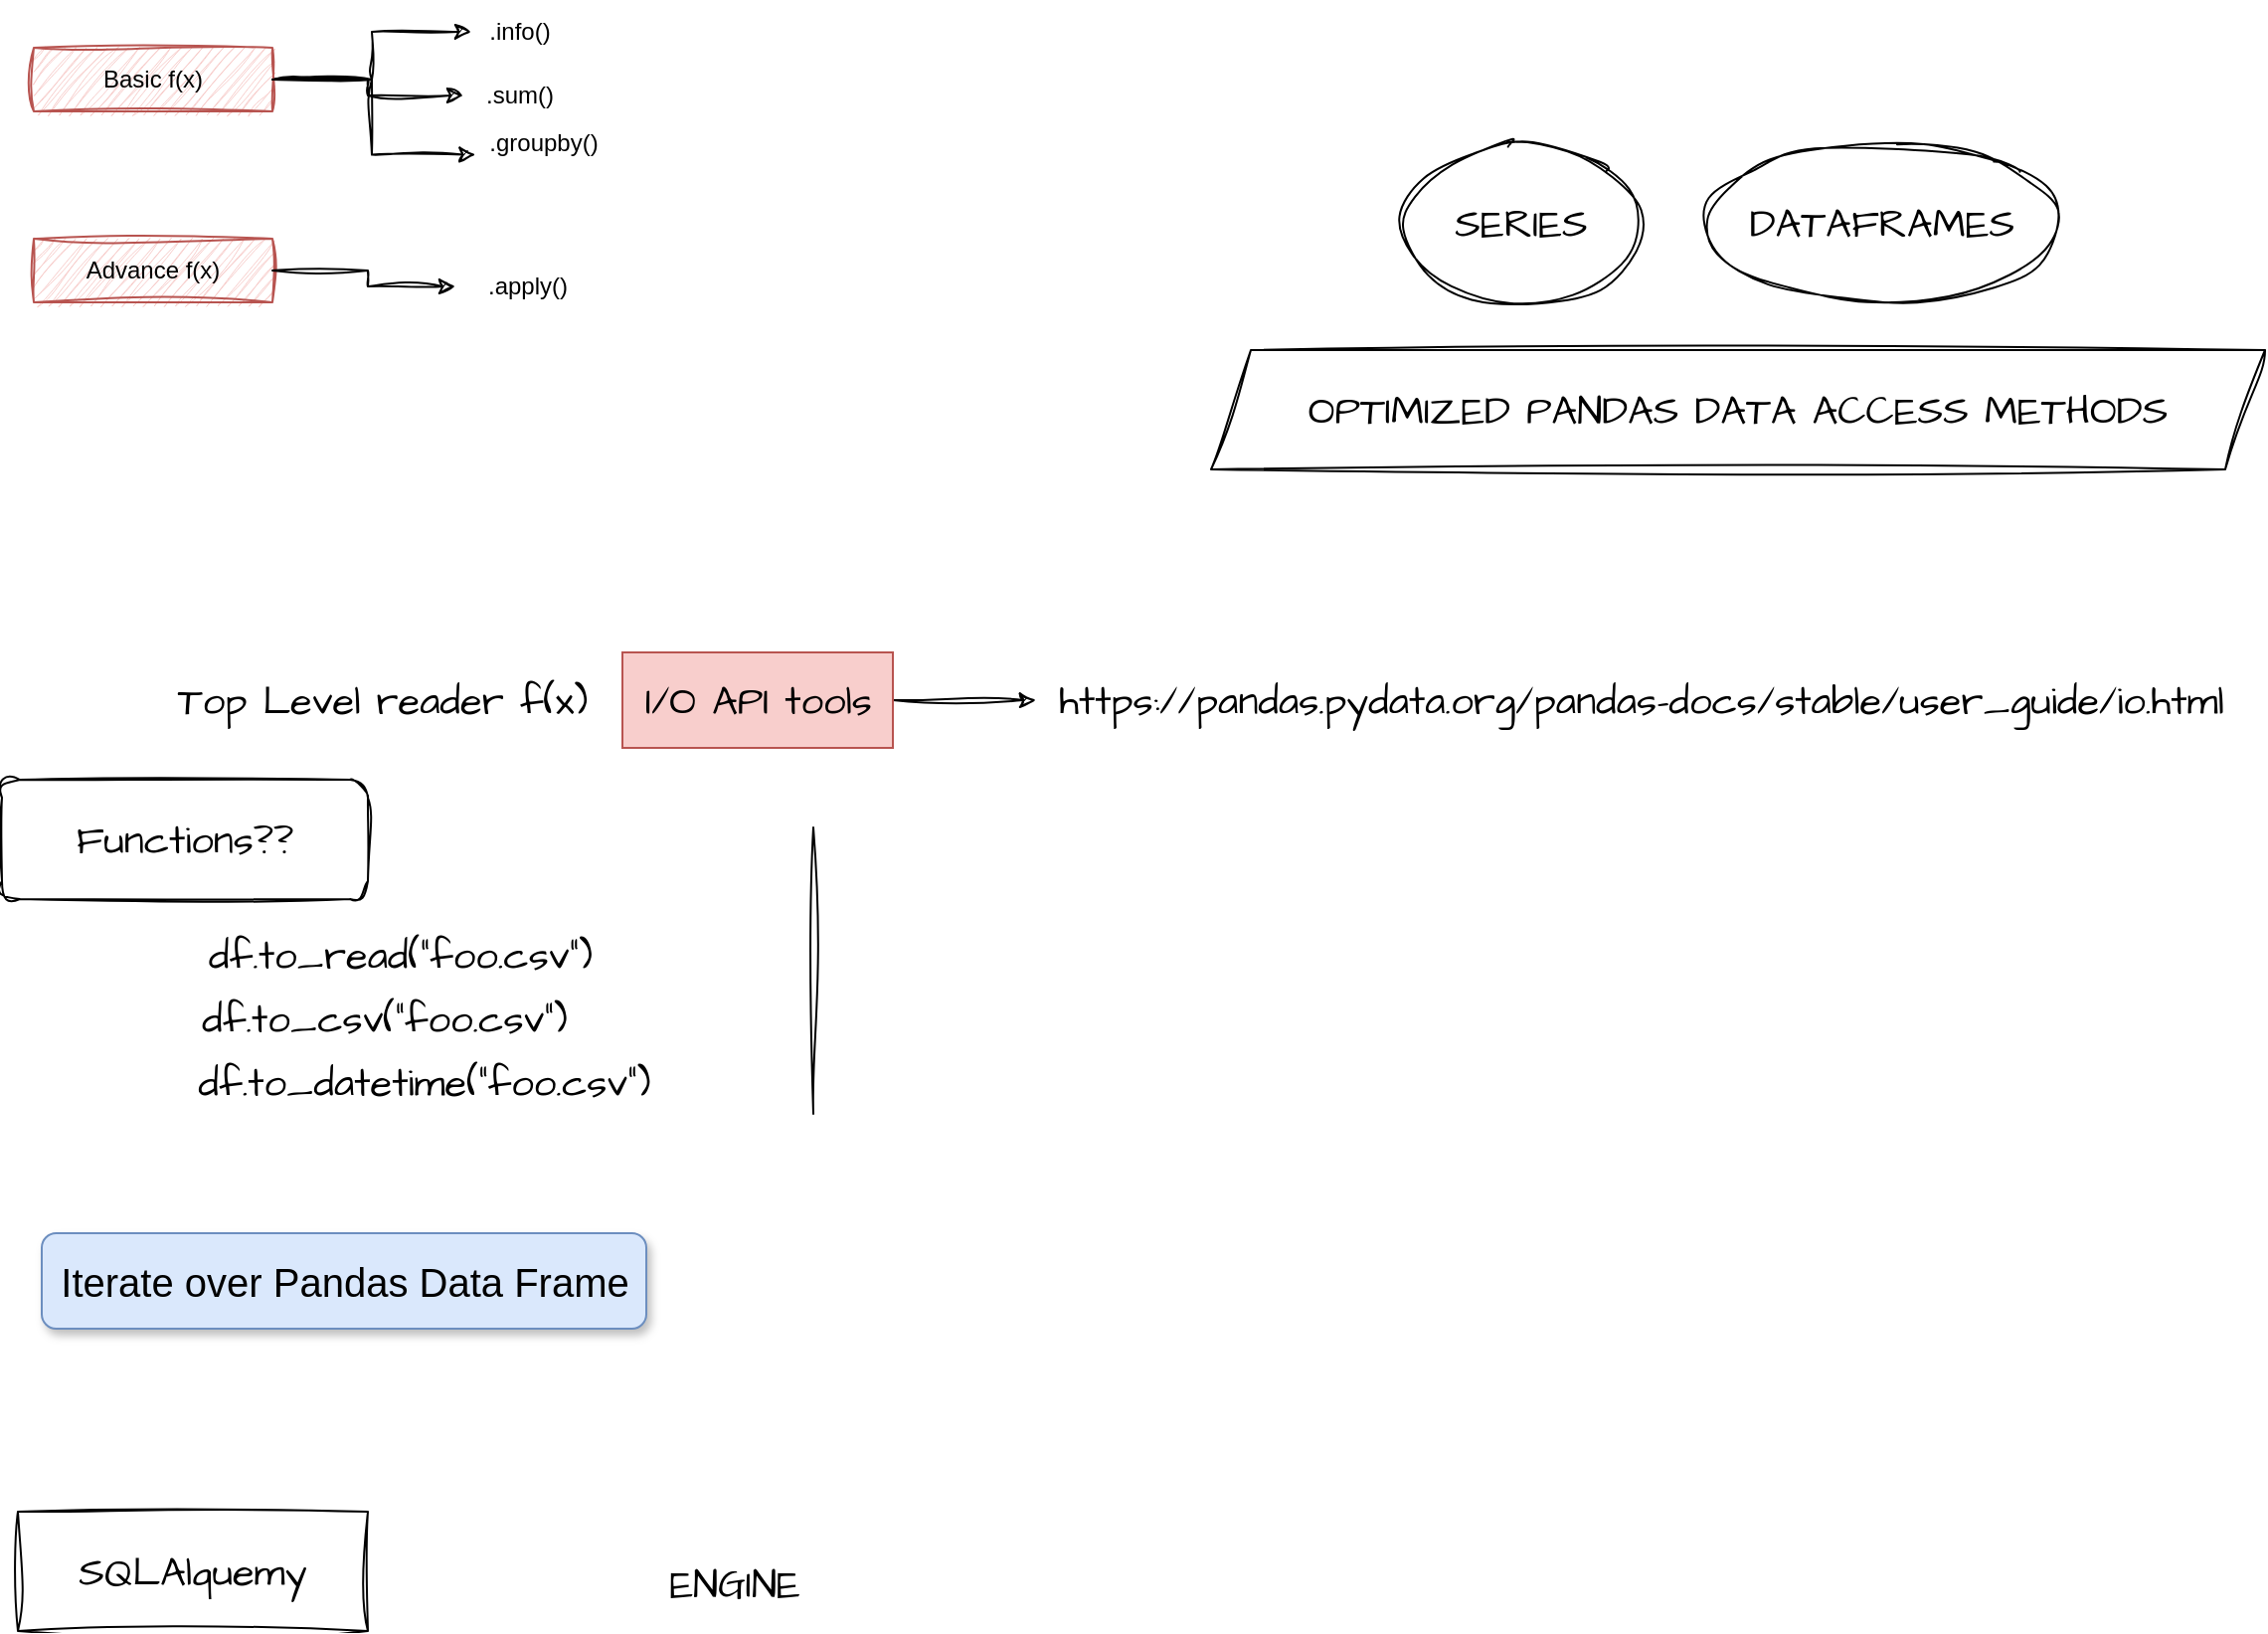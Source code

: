 <mxfile version="23.1.2" type="github">
  <diagram name="Page-1" id="U13R7Wm6EYD1qB2DaHe_">
    <mxGraphModel dx="1674" dy="786" grid="1" gridSize="8" guides="1" tooltips="1" connect="1" arrows="1" fold="1" page="1" pageScale="1" pageWidth="8000" pageHeight="8000" math="0" shadow="0">
      <root>
        <mxCell id="0" />
        <mxCell id="1" parent="0" />
        <mxCell id="s0ZOie93lQ0Ljgx1va_m-1" value=".apply()" style="text;html=1;align=center;verticalAlign=middle;resizable=0;points=[];autosize=1;strokeColor=none;fillColor=none;rounded=0;sketch=1;curveFitting=1;jiggle=2;" parent="1" vertex="1">
          <mxGeometry x="240" y="128" width="64" height="32" as="geometry" />
        </mxCell>
        <mxCell id="9Z24KjF8AyinNiPs9Rzn-3" style="edgeStyle=orthogonalEdgeStyle;rounded=0;sketch=1;hachureGap=4;jiggle=2;curveFitting=1;orthogonalLoop=1;jettySize=auto;html=1;fontFamily=Architects Daughter;fontSource=https%3A%2F%2Ffonts.googleapis.com%2Fcss%3Ffamily%3DArchitects%2BDaughter;fontSize=16;" edge="1" parent="1" source="s0ZOie93lQ0Ljgx1va_m-3" target="s0ZOie93lQ0Ljgx1va_m-15">
          <mxGeometry relative="1" as="geometry" />
        </mxCell>
        <mxCell id="9Z24KjF8AyinNiPs9Rzn-5" style="edgeStyle=orthogonalEdgeStyle;rounded=0;sketch=1;hachureGap=4;jiggle=2;curveFitting=1;orthogonalLoop=1;jettySize=auto;html=1;fontFamily=Architects Daughter;fontSource=https%3A%2F%2Ffonts.googleapis.com%2Fcss%3Ffamily%3DArchitects%2BDaughter;fontSize=16;" edge="1" parent="1" source="s0ZOie93lQ0Ljgx1va_m-3" target="s0ZOie93lQ0Ljgx1va_m-4">
          <mxGeometry relative="1" as="geometry" />
        </mxCell>
        <mxCell id="s0ZOie93lQ0Ljgx1va_m-3" value="Basic f(x)" style="rounded=0;whiteSpace=wrap;html=1;fillColor=#f8cecc;strokeColor=#b85450;sketch=1;curveFitting=1;jiggle=2;" parent="1" vertex="1">
          <mxGeometry x="24" y="24" width="120" height="32" as="geometry" />
        </mxCell>
        <mxCell id="s0ZOie93lQ0Ljgx1va_m-4" value=".sum()" style="text;html=1;align=center;verticalAlign=middle;resizable=0;points=[];autosize=1;strokeColor=none;fillColor=none;rounded=0;sketch=1;curveFitting=1;jiggle=2;" parent="1" vertex="1">
          <mxGeometry x="240" y="32" width="56" height="32" as="geometry" />
        </mxCell>
        <mxCell id="s0ZOie93lQ0Ljgx1va_m-5" value=".groupby()" style="text;html=1;align=center;verticalAlign=middle;resizable=0;points=[];autosize=1;strokeColor=none;fillColor=none;rounded=0;sketch=1;curveFitting=1;jiggle=2;" parent="1" vertex="1">
          <mxGeometry x="244" y="56" width="72" height="32" as="geometry" />
        </mxCell>
        <mxCell id="s0ZOie93lQ0Ljgx1va_m-6" value="df.to_csv(&quot;foo.csv&quot;)" style="text;html=1;align=center;verticalAlign=middle;resizable=0;points=[];autosize=1;fontSize=20;fontFamily=Architects Daughter;" parent="1" vertex="1">
          <mxGeometry x="96" y="488" width="208" height="48" as="geometry" />
        </mxCell>
        <mxCell id="s0ZOie93lQ0Ljgx1va_m-8" style="edgeStyle=orthogonalEdgeStyle;rounded=0;sketch=1;hachureGap=4;jiggle=2;curveFitting=1;orthogonalLoop=1;jettySize=auto;html=1;fontFamily=Architects Daughter;fontSource=https%3A%2F%2Ffonts.googleapis.com%2Fcss%3Ffamily%3DArchitects%2BDaughter;fontSize=16;" parent="1" source="s0ZOie93lQ0Ljgx1va_m-7" target="s0ZOie93lQ0Ljgx1va_m-9" edge="1">
          <mxGeometry relative="1" as="geometry">
            <mxPoint x="248" y="312" as="targetPoint" />
          </mxGeometry>
        </mxCell>
        <mxCell id="s0ZOie93lQ0Ljgx1va_m-7" value="I/O API tools" style="text;html=1;align=center;verticalAlign=middle;resizable=0;points=[];autosize=1;strokeColor=#b85450;fillColor=#f8cecc;fontSize=20;fontFamily=Architects Daughter;" parent="1" vertex="1">
          <mxGeometry x="320" y="328" width="136" height="48" as="geometry" />
        </mxCell>
        <mxCell id="s0ZOie93lQ0Ljgx1va_m-9" value="https://pandas.pydata.org/pandas-docs/stable/user_guide/io.html" style="text;html=1;align=center;verticalAlign=middle;resizable=0;points=[];autosize=1;strokeColor=none;fillColor=none;fontSize=20;fontFamily=Architects Daughter;" parent="1" vertex="1">
          <mxGeometry x="528" y="328" width="608" height="48" as="geometry" />
        </mxCell>
        <mxCell id="s0ZOie93lQ0Ljgx1va_m-10" value="Top Level reader f(x)" style="text;html=1;align=center;verticalAlign=middle;resizable=0;points=[];autosize=1;strokeColor=none;fillColor=none;fontSize=20;fontFamily=Architects Daughter;" parent="1" vertex="1">
          <mxGeometry x="87" y="328" width="224" height="48" as="geometry" />
        </mxCell>
        <mxCell id="s0ZOie93lQ0Ljgx1va_m-11" value="df.to_datetime(&quot;foo.csv&quot;)" style="text;html=1;align=center;verticalAlign=middle;resizable=0;points=[];autosize=1;fontSize=20;fontFamily=Architects Daughter;" parent="1" vertex="1">
          <mxGeometry x="96" y="520" width="248" height="48" as="geometry" />
        </mxCell>
        <mxCell id="s0ZOie93lQ0Ljgx1va_m-13" value="df.to_read(&quot;foo.csv&quot;)" style="text;html=1;align=center;verticalAlign=middle;resizable=0;points=[];autosize=1;fontSize=20;fontFamily=Architects Daughter;" parent="1" vertex="1">
          <mxGeometry x="100" y="456" width="216" height="48" as="geometry" />
        </mxCell>
        <mxCell id="s0ZOie93lQ0Ljgx1va_m-14" value="Functions??" style="rounded=1;whiteSpace=wrap;html=1;sketch=1;hachureGap=4;jiggle=2;curveFitting=1;fontFamily=Architects Daughter;fontSource=https%3A%2F%2Ffonts.googleapis.com%2Fcss%3Ffamily%3DArchitects%2BDaughter;fontSize=20;" parent="1" vertex="1">
          <mxGeometry x="8" y="392" width="184" height="60" as="geometry" />
        </mxCell>
        <mxCell id="s0ZOie93lQ0Ljgx1va_m-15" value=".info()" style="text;html=1;align=center;verticalAlign=middle;resizable=0;points=[];autosize=1;strokeColor=none;fillColor=none;rounded=0;sketch=1;curveFitting=1;jiggle=2;" parent="1" vertex="1">
          <mxGeometry x="244" width="48" height="32" as="geometry" />
        </mxCell>
        <mxCell id="s0ZOie93lQ0Ljgx1va_m-16" value="Iterate over Pandas Data Frame" style="text;html=1;align=center;verticalAlign=middle;resizable=0;points=[];autosize=1;fontSize=20;fontFamily=Helvetica;shadow=1;rounded=1;fillColor=#dae8fc;strokeColor=#6c8ebf;" parent="1" vertex="1">
          <mxGeometry x="28" y="620" width="304" height="48" as="geometry" />
        </mxCell>
        <mxCell id="s0ZOie93lQ0Ljgx1va_m-17" value="SERIES" style="ellipse;whiteSpace=wrap;html=1;sketch=1;hachureGap=4;jiggle=2;curveFitting=1;fontFamily=Architects Daughter;fontSource=https%3A%2F%2Ffonts.googleapis.com%2Fcss%3Ffamily%3DArchitects%2BDaughter;fontSize=20;" parent="1" vertex="1">
          <mxGeometry x="712" y="72" width="120" height="80" as="geometry" />
        </mxCell>
        <mxCell id="s0ZOie93lQ0Ljgx1va_m-18" value="DATAFRAMES" style="ellipse;whiteSpace=wrap;html=1;sketch=1;hachureGap=4;jiggle=2;curveFitting=1;fontFamily=Architects Daughter;fontSource=https%3A%2F%2Ffonts.googleapis.com%2Fcss%3Ffamily%3DArchitects%2BDaughter;fontSize=20;" parent="1" vertex="1">
          <mxGeometry x="864" y="72" width="179" height="80" as="geometry" />
        </mxCell>
        <mxCell id="s0ZOie93lQ0Ljgx1va_m-21" value="OPTIMIZED PANDAS DATA ACCESS METHODS" style="shape=parallelogram;perimeter=parallelogramPerimeter;whiteSpace=wrap;html=1;fixedSize=1;sketch=1;hachureGap=4;jiggle=2;curveFitting=1;fontFamily=Architects Daughter;fontSource=https%3A%2F%2Ffonts.googleapis.com%2Fcss%3Ffamily%3DArchitects%2BDaughter;fontSize=20;" parent="1" vertex="1">
          <mxGeometry x="616" y="176" width="530" height="60" as="geometry" />
        </mxCell>
        <mxCell id="9Z24KjF8AyinNiPs9Rzn-1" value="ENGINE" style="text;html=1;align=center;verticalAlign=middle;resizable=0;points=[];autosize=1;strokeColor=none;fillColor=none;fontFamily=Architects Daughter;fontSource=https%3A%2F%2Ffonts.googleapis.com%2Fcss%3Ffamily%3DArchitects%2BDaughter;fontSize=20;" vertex="1" parent="1">
          <mxGeometry x="332" y="772" width="88" height="48" as="geometry" />
        </mxCell>
        <mxCell id="9Z24KjF8AyinNiPs9Rzn-2" value="SQLAlquemy" style="rounded=0;whiteSpace=wrap;html=1;sketch=1;hachureGap=4;jiggle=2;curveFitting=1;fontFamily=Architects Daughter;fontSource=https%3A%2F%2Ffonts.googleapis.com%2Fcss%3Ffamily%3DArchitects%2BDaughter;fontSize=20;" vertex="1" parent="1">
          <mxGeometry x="16" y="760" width="176" height="60" as="geometry" />
        </mxCell>
        <mxCell id="9Z24KjF8AyinNiPs9Rzn-4" style="edgeStyle=orthogonalEdgeStyle;rounded=0;sketch=1;hachureGap=4;jiggle=2;curveFitting=1;orthogonalLoop=1;jettySize=auto;html=1;entryX=0.03;entryY=0.68;entryDx=0;entryDy=0;entryPerimeter=0;fontFamily=Architects Daughter;fontSource=https%3A%2F%2Ffonts.googleapis.com%2Fcss%3Ffamily%3DArchitects%2BDaughter;fontSize=16;" edge="1" parent="1" source="s0ZOie93lQ0Ljgx1va_m-3" target="s0ZOie93lQ0Ljgx1va_m-5">
          <mxGeometry relative="1" as="geometry" />
        </mxCell>
        <mxCell id="9Z24KjF8AyinNiPs9Rzn-6" value="Advance f(x)" style="rounded=0;whiteSpace=wrap;html=1;fillColor=#f8cecc;strokeColor=#b85450;sketch=1;curveFitting=1;jiggle=2;" vertex="1" parent="1">
          <mxGeometry x="24" y="120" width="120" height="32" as="geometry" />
        </mxCell>
        <mxCell id="9Z24KjF8AyinNiPs9Rzn-7" style="edgeStyle=orthogonalEdgeStyle;rounded=0;sketch=1;hachureGap=4;jiggle=2;curveFitting=1;orthogonalLoop=1;jettySize=auto;html=1;entryX=-0.063;entryY=0.5;entryDx=0;entryDy=0;entryPerimeter=0;fontFamily=Architects Daughter;fontSource=https%3A%2F%2Ffonts.googleapis.com%2Fcss%3Ffamily%3DArchitects%2BDaughter;fontSize=16;" edge="1" parent="1" source="9Z24KjF8AyinNiPs9Rzn-6" target="s0ZOie93lQ0Ljgx1va_m-1">
          <mxGeometry relative="1" as="geometry" />
        </mxCell>
        <mxCell id="9Z24KjF8AyinNiPs9Rzn-8" value="" style="endArrow=none;html=1;rounded=0;sketch=1;hachureGap=4;jiggle=2;curveFitting=1;fontFamily=Architects Daughter;fontSource=https%3A%2F%2Ffonts.googleapis.com%2Fcss%3Ffamily%3DArchitects%2BDaughter;fontSize=16;" edge="1" parent="1">
          <mxGeometry width="50" height="50" relative="1" as="geometry">
            <mxPoint x="416" y="560" as="sourcePoint" />
            <mxPoint x="416" y="416" as="targetPoint" />
          </mxGeometry>
        </mxCell>
      </root>
    </mxGraphModel>
  </diagram>
</mxfile>

